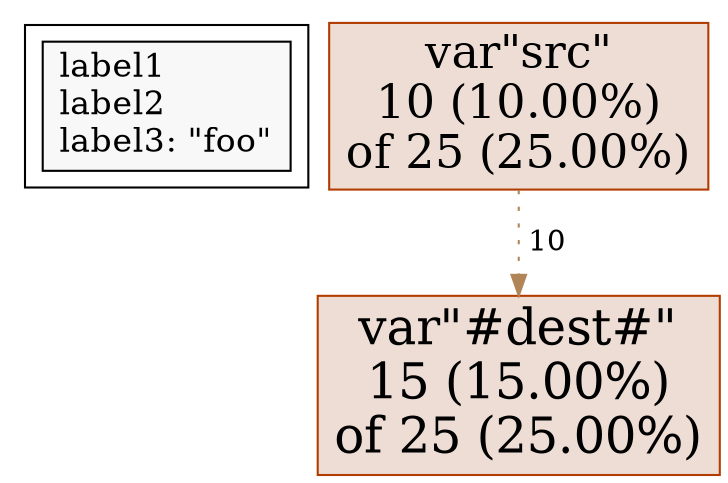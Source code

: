 digraph "testtitle" {
node [style=filled fillcolor="#f8f8f8"]
subgraph cluster_L { "label1" [shape=box fontsize=16 label="label1\llabel2\llabel3: \"foo\"\l" tooltip="testtitle"] }
N1 [label="var\"src\"\n10 (10.00%)\nof 25 (25.00%)" id="node1" fontsize=22 shape=box tooltip="var\"src\" (25)" color="#b23c00" fillcolor="#edddd5"]
N2 [label="var\"#dest#\"\n15 (15.00%)\nof 25 (25.00%)" id="node2" fontsize=24 shape=box tooltip="var\"#dest#\" (25)" color="#b23c00" fillcolor="#edddd5"]
N1 -> N2 [label=" 10" weight=11 color="#b28559" tooltip="var\"src\" ... var\"#dest#\" (10)" labeltooltip="var\"src\" ... var\"#dest#\" (10)" style="dotted"]
}
